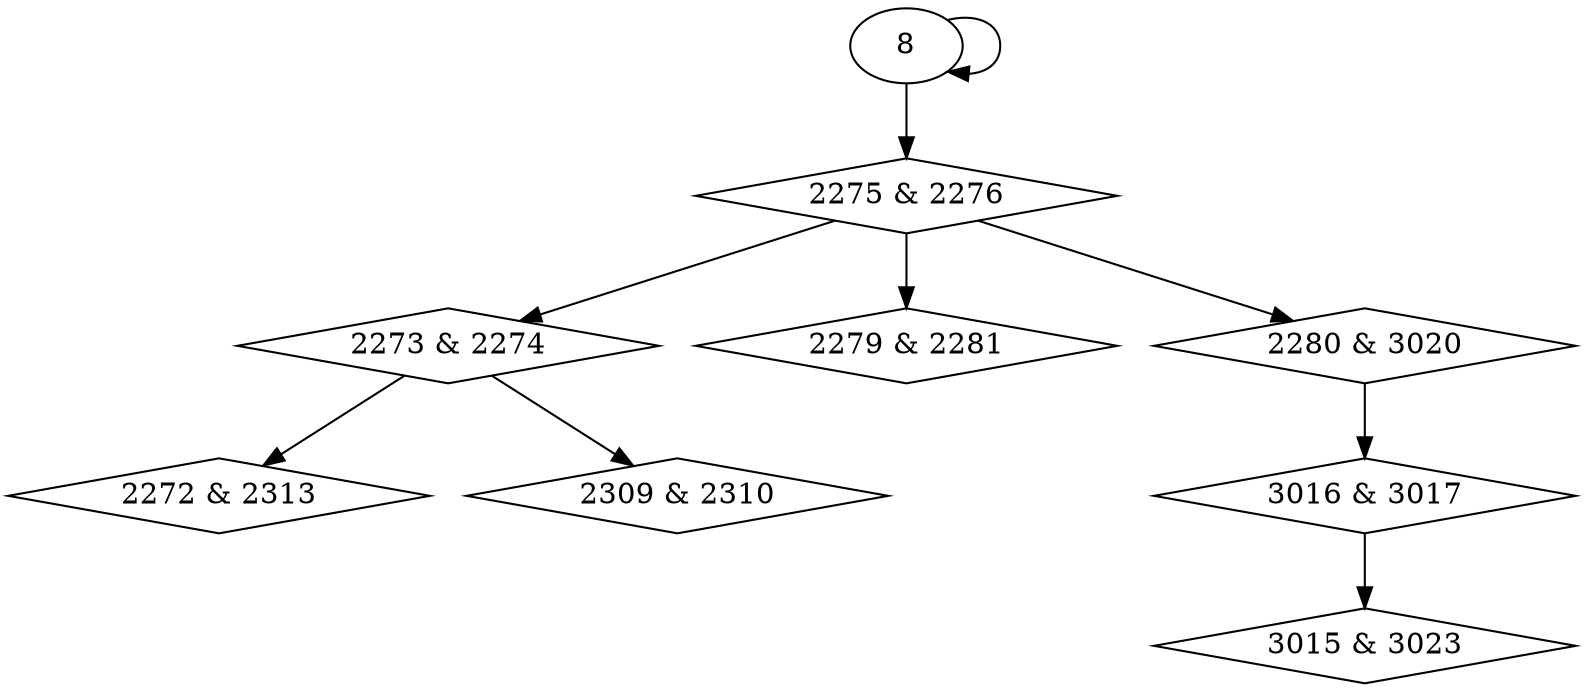 digraph {
0 [label = "2272 & 2313", shape = diamond];
1 [label = "2273 & 2274", shape = diamond];
2 [label = "2275 & 2276", shape = diamond];
3 [label = "2279 & 2281", shape = diamond];
4 [label = "2280 & 3020", shape = diamond];
5 [label = "2309 & 2310", shape = diamond];
6 [label = "3015 & 3023", shape = diamond];
7 [label = "3016 & 3017", shape = diamond];
1 -> 0;
2 -> 1;
8 -> 2;
2 -> 3;
2 -> 4;
1 -> 5;
7 -> 6;
4 -> 7;
8 -> 8;
}
